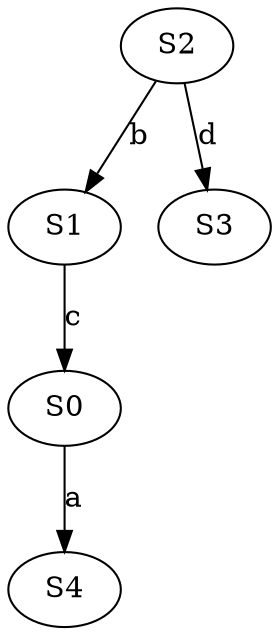 strict digraph  {
S2;
S4;
S1;
S0;
S3;
S2 -> S1  [label=b];
S2 -> S3  [label=d];
S1 -> S0  [label=c];
S0 -> S4  [label=a];
}
